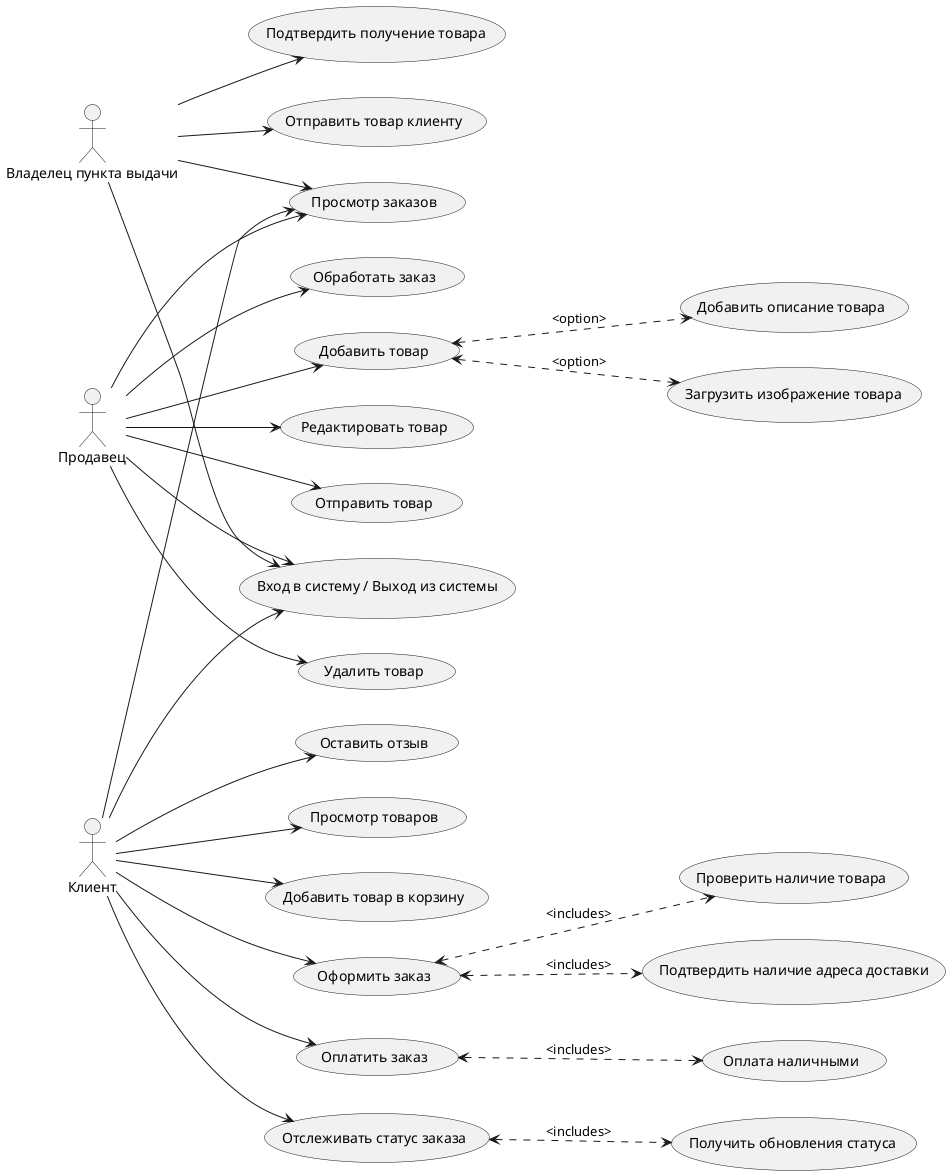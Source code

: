 @startuml usecases

actor "Клиент" as Client
actor "Продавец" as Seller
actor "Владелец пункта выдачи" as PointOwner

left to right direction

Client-->(Вход в систему / Выход из системы)
Seller-->(Вход в систему / Выход из системы)
PointOwner-->(Вход в систему / Выход из системы)

Client-->(Просмотр товаров)
Client-->(Добавить товар в корзину)
Client-->(Оформить заказ)
Client-->(Оплатить заказ)
Client-->(Отслеживать статус заказа)
Client-->(Оставить отзыв)
Client-->(Просмотр заказов)

Seller-->(Добавить товар)
Seller-->(Редактировать товар)
Seller-->(Удалить товар)
Seller-->(Просмотр заказов)
Seller-->(Обработать заказ)
Seller-->(Отправить товар)

PointOwner-->(Просмотр заказов)
PointOwner-->(Подтвердить получение товара)
PointOwner-->(Отправить товар клиенту)

(Добавить товар)<..>(Добавить описание товара): <option>
(Добавить товар)<..>(Загрузить изображение товара): <option>
(Оформить заказ)<..>(Проверить наличие товара): <includes>
(Оформить заказ)<..>(Подтвердить наличие адреса доставки): <includes>
(Оплатить заказ)<..>(Оплата наличными): <includes>
(Отслеживать статус заказа)<..>(Получить обновления статуса): <includes>

@enduml
